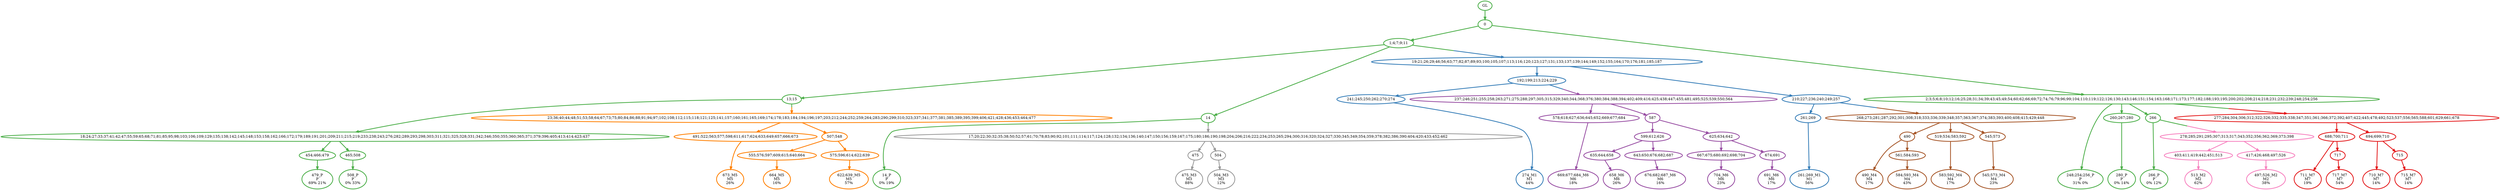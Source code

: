 digraph T {
	{
		rank=same
		67 [penwidth=3,colorscheme=set19,color=3,label="479_P\nP\n69% 21%"]
		65 [penwidth=3,colorscheme=set19,color=3,label="508_P\nP\n0% 33%"]
		63 [penwidth=3,colorscheme=set19,color=3,label="14_P\nP\n0% 19%"]
		61 [penwidth=3,colorscheme=set19,color=3,label="248;254;256_P\nP\n31% 0%"]
		59 [penwidth=3,colorscheme=set19,color=3,label="280_P\nP\n0% 14%"]
		57 [penwidth=3,colorscheme=set19,color=3,label="266_P\nP\n0% 12%"]
		54 [penwidth=3,colorscheme=set19,color=2,label="274_M1\nM1\n44%"]
		51 [penwidth=3,colorscheme=set19,color=2,label="261;269_M1\nM1\n56%"]
		49 [penwidth=3,colorscheme=set19,color=8,label="513_M2\nM2\n62%"]
		47 [penwidth=3,colorscheme=set19,color=8,label="497;526_M2\nM2\n38%"]
		45 [penwidth=3,colorscheme=set19,color=9,label="475_M3\nM3\n88%"]
		43 [penwidth=3,colorscheme=set19,color=9,label="504_M3\nM3\n12%"]
		41 [penwidth=3,colorscheme=set19,color=7,label="490_M4\nM4\n17%"]
		39 [penwidth=3,colorscheme=set19,color=7,label="584;593_M4\nM4\n43%"]
		37 [penwidth=3,colorscheme=set19,color=7,label="583;592_M4\nM4\n17%"]
		35 [penwidth=3,colorscheme=set19,color=7,label="545;573_M4\nM4\n23%"]
		33 [penwidth=3,colorscheme=set19,color=5,label="673_M5\nM5\n26%"]
		30 [penwidth=3,colorscheme=set19,color=5,label="664_M5\nM5\n16%"]
		28 [penwidth=3,colorscheme=set19,color=5,label="622;639_M5\nM5\n57%"]
		26 [penwidth=3,colorscheme=set19,color=4,label="669;677;684_M6\nM6\n18%"]
		22 [penwidth=3,colorscheme=set19,color=4,label="658_M6\nM6\n26%"]
		20 [penwidth=3,colorscheme=set19,color=4,label="676;682;687_M6\nM6\n16%"]
		17 [penwidth=3,colorscheme=set19,color=4,label="704_M6\nM6\n23%"]
		15 [penwidth=3,colorscheme=set19,color=4,label="691_M6\nM6\n17%"]
		13 [penwidth=3,colorscheme=set19,color=1,label="711_M7\nM7\n19%"]
		11 [penwidth=3,colorscheme=set19,color=1,label="717_M7\nM7\n54%"]
		9 [penwidth=3,colorscheme=set19,color=1,label="710_M7\nM7\n14%"]
		7 [penwidth=3,colorscheme=set19,color=1,label="715_M7\nM7\n14%"]
	}
	73 [penwidth=3,colorscheme=set19,color=3,label="GL"]
	72 [penwidth=3,colorscheme=set19,color=3,label="0"]
	71 [penwidth=3,colorscheme=set19,color=3,label="1;4;7;9;11"]
	70 [penwidth=3,colorscheme=set19,color=3,label="13;15"]
	69 [penwidth=3,colorscheme=set19,color=3,label="18;24;27;33;37;41;42;47;55;59;65;68;71;81;85;95;98;103;106;109;129;135;138;142;145;148;153;158;162;166;172;179;189;191;201;209;211;215;219;233;238;243;276;282;289;293;298;303;311;321;325;328;331;342;346;350;355;360;365;371;379;396;405;413;414;423;437"]
	68 [penwidth=3,colorscheme=set19,color=3,label="454;466;479"]
	66 [penwidth=3,colorscheme=set19,color=3,label="465;508"]
	64 [penwidth=3,colorscheme=set19,color=3,label="14"]
	62 [penwidth=3,colorscheme=set19,color=3,label="2;3;5;6;8;10;12;16;25;28;31;34;39;43;45;49;54;60;62;66;69;72;74;76;79;96;99;104;110;119;122;126;130;143;146;151;154;163;168;171;173;177;182;188;193;195;200;202;208;214;218;231;232;239;248;254;256"]
	60 [penwidth=3,colorscheme=set19,color=3,label="260;267;280"]
	58 [penwidth=3,colorscheme=set19,color=3,label="266"]
	56 [penwidth=3,colorscheme=set19,color=2,label="192;199;213;224;229"]
	55 [penwidth=3,colorscheme=set19,color=2,label="241;245;250;262;270;274"]
	53 [penwidth=3,colorscheme=set19,color=2,label="210;227;236;240;249;257"]
	52 [penwidth=3,colorscheme=set19,color=2,label="261;269"]
	50 [penwidth=3,colorscheme=set19,color=8,label="403;411;419;442;451;513"]
	48 [penwidth=3,colorscheme=set19,color=8,label="417;426;468;497;526"]
	46 [penwidth=3,colorscheme=set19,color=9,label="475"]
	44 [penwidth=3,colorscheme=set19,color=9,label="504"]
	42 [penwidth=3,colorscheme=set19,color=7,label="490"]
	40 [penwidth=3,colorscheme=set19,color=7,label="561;584;593"]
	38 [penwidth=3,colorscheme=set19,color=7,label="519;534;583;592"]
	36 [penwidth=3,colorscheme=set19,color=7,label="545;573"]
	34 [penwidth=3,colorscheme=set19,color=5,label="491;522;563;577;598;611;617;624;633;649;657;666;673"]
	32 [penwidth=3,colorscheme=set19,color=5,label="507;548"]
	31 [penwidth=3,colorscheme=set19,color=5,label="555;576;597;609;615;640;664"]
	29 [penwidth=3,colorscheme=set19,color=5,label="575;596;614;622;639"]
	27 [penwidth=3,colorscheme=set19,color=4,label="578;618;627;636;645;652;669;677;684"]
	25 [penwidth=3,colorscheme=set19,color=4,label="587"]
	24 [penwidth=3,colorscheme=set19,color=4,label="599;612;626"]
	23 [penwidth=3,colorscheme=set19,color=4,label="635;644;658"]
	21 [penwidth=3,colorscheme=set19,color=4,label="643;650;676;682;687"]
	19 [penwidth=3,colorscheme=set19,color=4,label="625;634;642"]
	18 [penwidth=3,colorscheme=set19,color=4,label="667;675;680;692;698;704"]
	16 [penwidth=3,colorscheme=set19,color=4,label="674;691"]
	14 [penwidth=3,colorscheme=set19,color=1,label="688;700;711"]
	12 [penwidth=3,colorscheme=set19,color=1,label="717"]
	10 [penwidth=3,colorscheme=set19,color=1,label="694;699;710"]
	8 [penwidth=3,colorscheme=set19,color=1,label="715"]
	6 [penwidth=3,colorscheme=set19,color=4,label="237;246;251;255;258;263;271;275;288;297;305;315;329;340;344;368;376;380;384;388;394;402;409;416;425;438;447;455;481;495;525;539;550;564"]
	5 [penwidth=3,colorscheme=set19,color=7,label="268;273;281;287;292;301;308;318;333;336;339;348;357;363;367;374;383;393;400;408;415;429;448"]
	4 [penwidth=3,colorscheme=set19,color=1,label="277;284;304;306;312;322;326;332;335;338;347;351;361;366;372;392;407;422;445;478;492;523;537;556;565;588;601;629;661;678"]
	3 [penwidth=3,colorscheme=set19,color=5,label="23;36;40;44;48;51;53;58;64;67;73;75;80;84;86;88;91;94;97;102;108;112;115;118;121;125;141;157;160;161;165;169;174;178;183;184;194;196;197;203;212;244;252;259;264;283;290;299;310;323;337;341;377;381;385;389;395;399;406;421;428;436;453;464;477"]
	2 [penwidth=3,colorscheme=set19,color=9,label="17;20;22;30;32;35;38;50;52;57;61;70;78;83;90;92;101;111;114;117;124;128;132;134;136;140;147;150;156;159;167;175;180;186;190;198;204;206;216;222;234;253;265;294;300;316;320;324;327;330;345;349;354;359;378;382;386;390;404;420;433;452;462"]
	1 [penwidth=3,colorscheme=set19,color=8,label="278;285;291;295;307;313;317;343;352;356;362;369;373;398"]
	0 [penwidth=3,colorscheme=set19,color=2,label="19;21;26;29;46;56;63;77;82;87;89;93;100;105;107;113;116;120;123;127;131;133;137;139;144;149;152;155;164;170;176;181;185;187"]
	73 -> 72 [penwidth=3,colorscheme=set19,color=3]
	72 -> 62 [penwidth=3,colorscheme=set19,color=3]
	72 -> 71 [penwidth=3,colorscheme=set19,color=3]
	71 -> 70 [penwidth=3,colorscheme=set19,color=3]
	71 -> 64 [penwidth=3,colorscheme=set19,color=3]
	71 -> 0 [penwidth=3,colorscheme=set19,color="3;0.5:2"]
	70 -> 69 [penwidth=3,colorscheme=set19,color=3]
	70 -> 3 [penwidth=3,colorscheme=set19,color="3;0.5:5"]
	69 -> 66 [penwidth=3,colorscheme=set19,color=3]
	69 -> 68 [penwidth=3,colorscheme=set19,color=3]
	68 -> 67 [penwidth=3,colorscheme=set19,color=3]
	66 -> 65 [penwidth=3,colorscheme=set19,color=3]
	64 -> 63 [penwidth=3,colorscheme=set19,color=3]
	64 -> 2 [penwidth=3,colorscheme=set19,color="3;0.5:9"]
	62 -> 61 [penwidth=3,colorscheme=set19,color=3]
	62 -> 58 [penwidth=3,colorscheme=set19,color=3]
	62 -> 60 [penwidth=3,colorscheme=set19,color=3]
	62 -> 4 [penwidth=3,colorscheme=set19,color="3;0.5:1"]
	60 -> 59 [penwidth=3,colorscheme=set19,color=3]
	58 -> 57 [penwidth=3,colorscheme=set19,color=3]
	58 -> 1 [penwidth=3,colorscheme=set19,color="3;0.5:8"]
	56 -> 55 [penwidth=3,colorscheme=set19,color=2]
	56 -> 6 [penwidth=3,colorscheme=set19,color="2;0.5:4"]
	55 -> 54 [penwidth=3,colorscheme=set19,color=2]
	53 -> 52 [penwidth=3,colorscheme=set19,color=2]
	53 -> 5 [penwidth=3,colorscheme=set19,color="2;0.5:7"]
	52 -> 51 [penwidth=3,colorscheme=set19,color=2]
	50 -> 49 [penwidth=3,colorscheme=set19,color=8]
	48 -> 47 [penwidth=3,colorscheme=set19,color=8]
	46 -> 45 [penwidth=3,colorscheme=set19,color=9]
	44 -> 43 [penwidth=3,colorscheme=set19,color=9]
	42 -> 41 [penwidth=3,colorscheme=set19,color=7]
	42 -> 40 [penwidth=3,colorscheme=set19,color=7]
	40 -> 39 [penwidth=3,colorscheme=set19,color=7]
	38 -> 37 [penwidth=3,colorscheme=set19,color=7]
	36 -> 35 [penwidth=3,colorscheme=set19,color=7]
	34 -> 33 [penwidth=3,colorscheme=set19,color=5]
	32 -> 29 [penwidth=3,colorscheme=set19,color=5]
	32 -> 31 [penwidth=3,colorscheme=set19,color=5]
	31 -> 30 [penwidth=3,colorscheme=set19,color=5]
	29 -> 28 [penwidth=3,colorscheme=set19,color=5]
	27 -> 26 [penwidth=3,colorscheme=set19,color=4]
	25 -> 24 [penwidth=3,colorscheme=set19,color=4]
	25 -> 19 [penwidth=3,colorscheme=set19,color=4]
	24 -> 21 [penwidth=3,colorscheme=set19,color=4]
	24 -> 23 [penwidth=3,colorscheme=set19,color=4]
	23 -> 22 [penwidth=3,colorscheme=set19,color=4]
	21 -> 20 [penwidth=3,colorscheme=set19,color=4]
	19 -> 16 [penwidth=3,colorscheme=set19,color=4]
	19 -> 18 [penwidth=3,colorscheme=set19,color=4]
	18 -> 17 [penwidth=3,colorscheme=set19,color=4]
	16 -> 15 [penwidth=3,colorscheme=set19,color=4]
	14 -> 13 [penwidth=3,colorscheme=set19,color=1]
	14 -> 12 [penwidth=3,colorscheme=set19,color=1]
	12 -> 11 [penwidth=3,colorscheme=set19,color=1]
	10 -> 9 [penwidth=3,colorscheme=set19,color=1]
	10 -> 8 [penwidth=3,colorscheme=set19,color=1]
	8 -> 7 [penwidth=3,colorscheme=set19,color=1]
	6 -> 27 [penwidth=3,colorscheme=set19,color=4]
	6 -> 25 [penwidth=3,colorscheme=set19,color=4]
	5 -> 42 [penwidth=3,colorscheme=set19,color=7]
	5 -> 38 [penwidth=3,colorscheme=set19,color=7]
	5 -> 36 [penwidth=3,colorscheme=set19,color=7]
	4 -> 14 [penwidth=3,colorscheme=set19,color=1]
	4 -> 10 [penwidth=3,colorscheme=set19,color=1]
	3 -> 34 [penwidth=3,colorscheme=set19,color=5]
	3 -> 32 [penwidth=3,colorscheme=set19,color=5]
	2 -> 46 [penwidth=3,colorscheme=set19,color=9]
	2 -> 44 [penwidth=3,colorscheme=set19,color=9]
	1 -> 50 [penwidth=3,colorscheme=set19,color=8]
	1 -> 48 [penwidth=3,colorscheme=set19,color=8]
	0 -> 56 [penwidth=3,colorscheme=set19,color=2]
	0 -> 53 [penwidth=3,colorscheme=set19,color=2]
}
